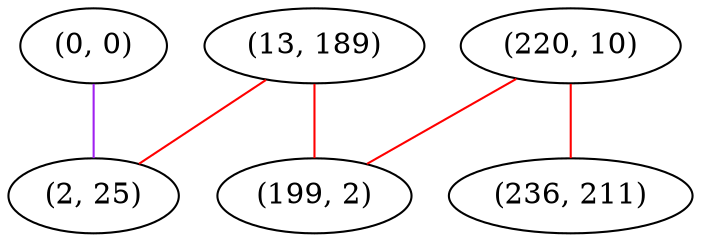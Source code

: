 graph "" {
"(0, 0)";
"(220, 10)";
"(236, 211)";
"(13, 189)";
"(2, 25)";
"(199, 2)";
"(0, 0)" -- "(2, 25)"  [color=purple, key=0, weight=4];
"(220, 10)" -- "(236, 211)"  [color=red, key=0, weight=1];
"(220, 10)" -- "(199, 2)"  [color=red, key=0, weight=1];
"(13, 189)" -- "(199, 2)"  [color=red, key=0, weight=1];
"(13, 189)" -- "(2, 25)"  [color=red, key=0, weight=1];
}
